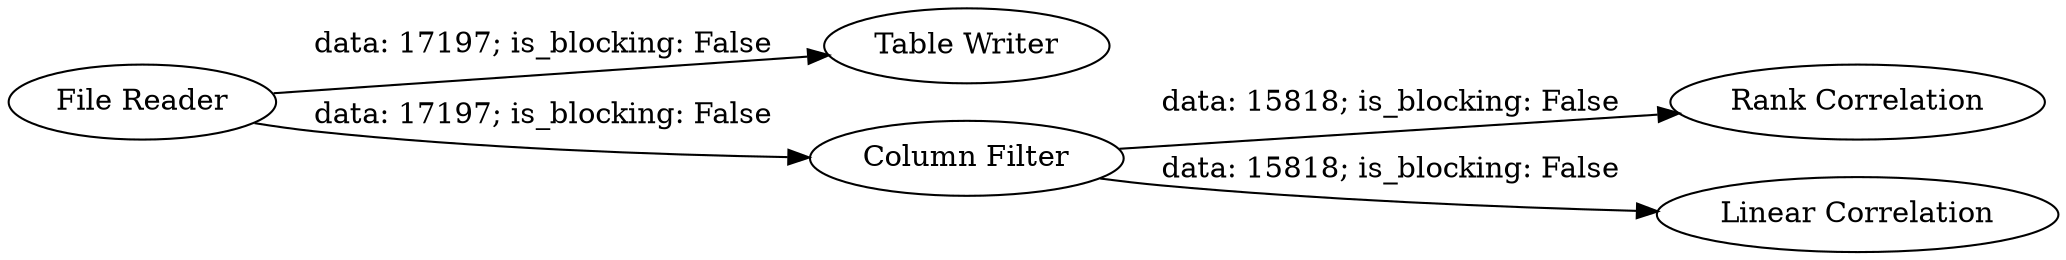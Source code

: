 digraph {
	"-2673582279772872723_3" [label="File Reader"]
	"-2673582279772872723_7" [label="Table Writer"]
	"-2673582279772872723_5" [label="Column Filter"]
	"-2673582279772872723_6" [label="Rank Correlation"]
	"-2673582279772872723_4" [label="Linear Correlation"]
	"-2673582279772872723_5" -> "-2673582279772872723_6" [label="data: 15818; is_blocking: False"]
	"-2673582279772872723_3" -> "-2673582279772872723_7" [label="data: 17197; is_blocking: False"]
	"-2673582279772872723_5" -> "-2673582279772872723_4" [label="data: 15818; is_blocking: False"]
	"-2673582279772872723_3" -> "-2673582279772872723_5" [label="data: 17197; is_blocking: False"]
	rankdir=LR
}
